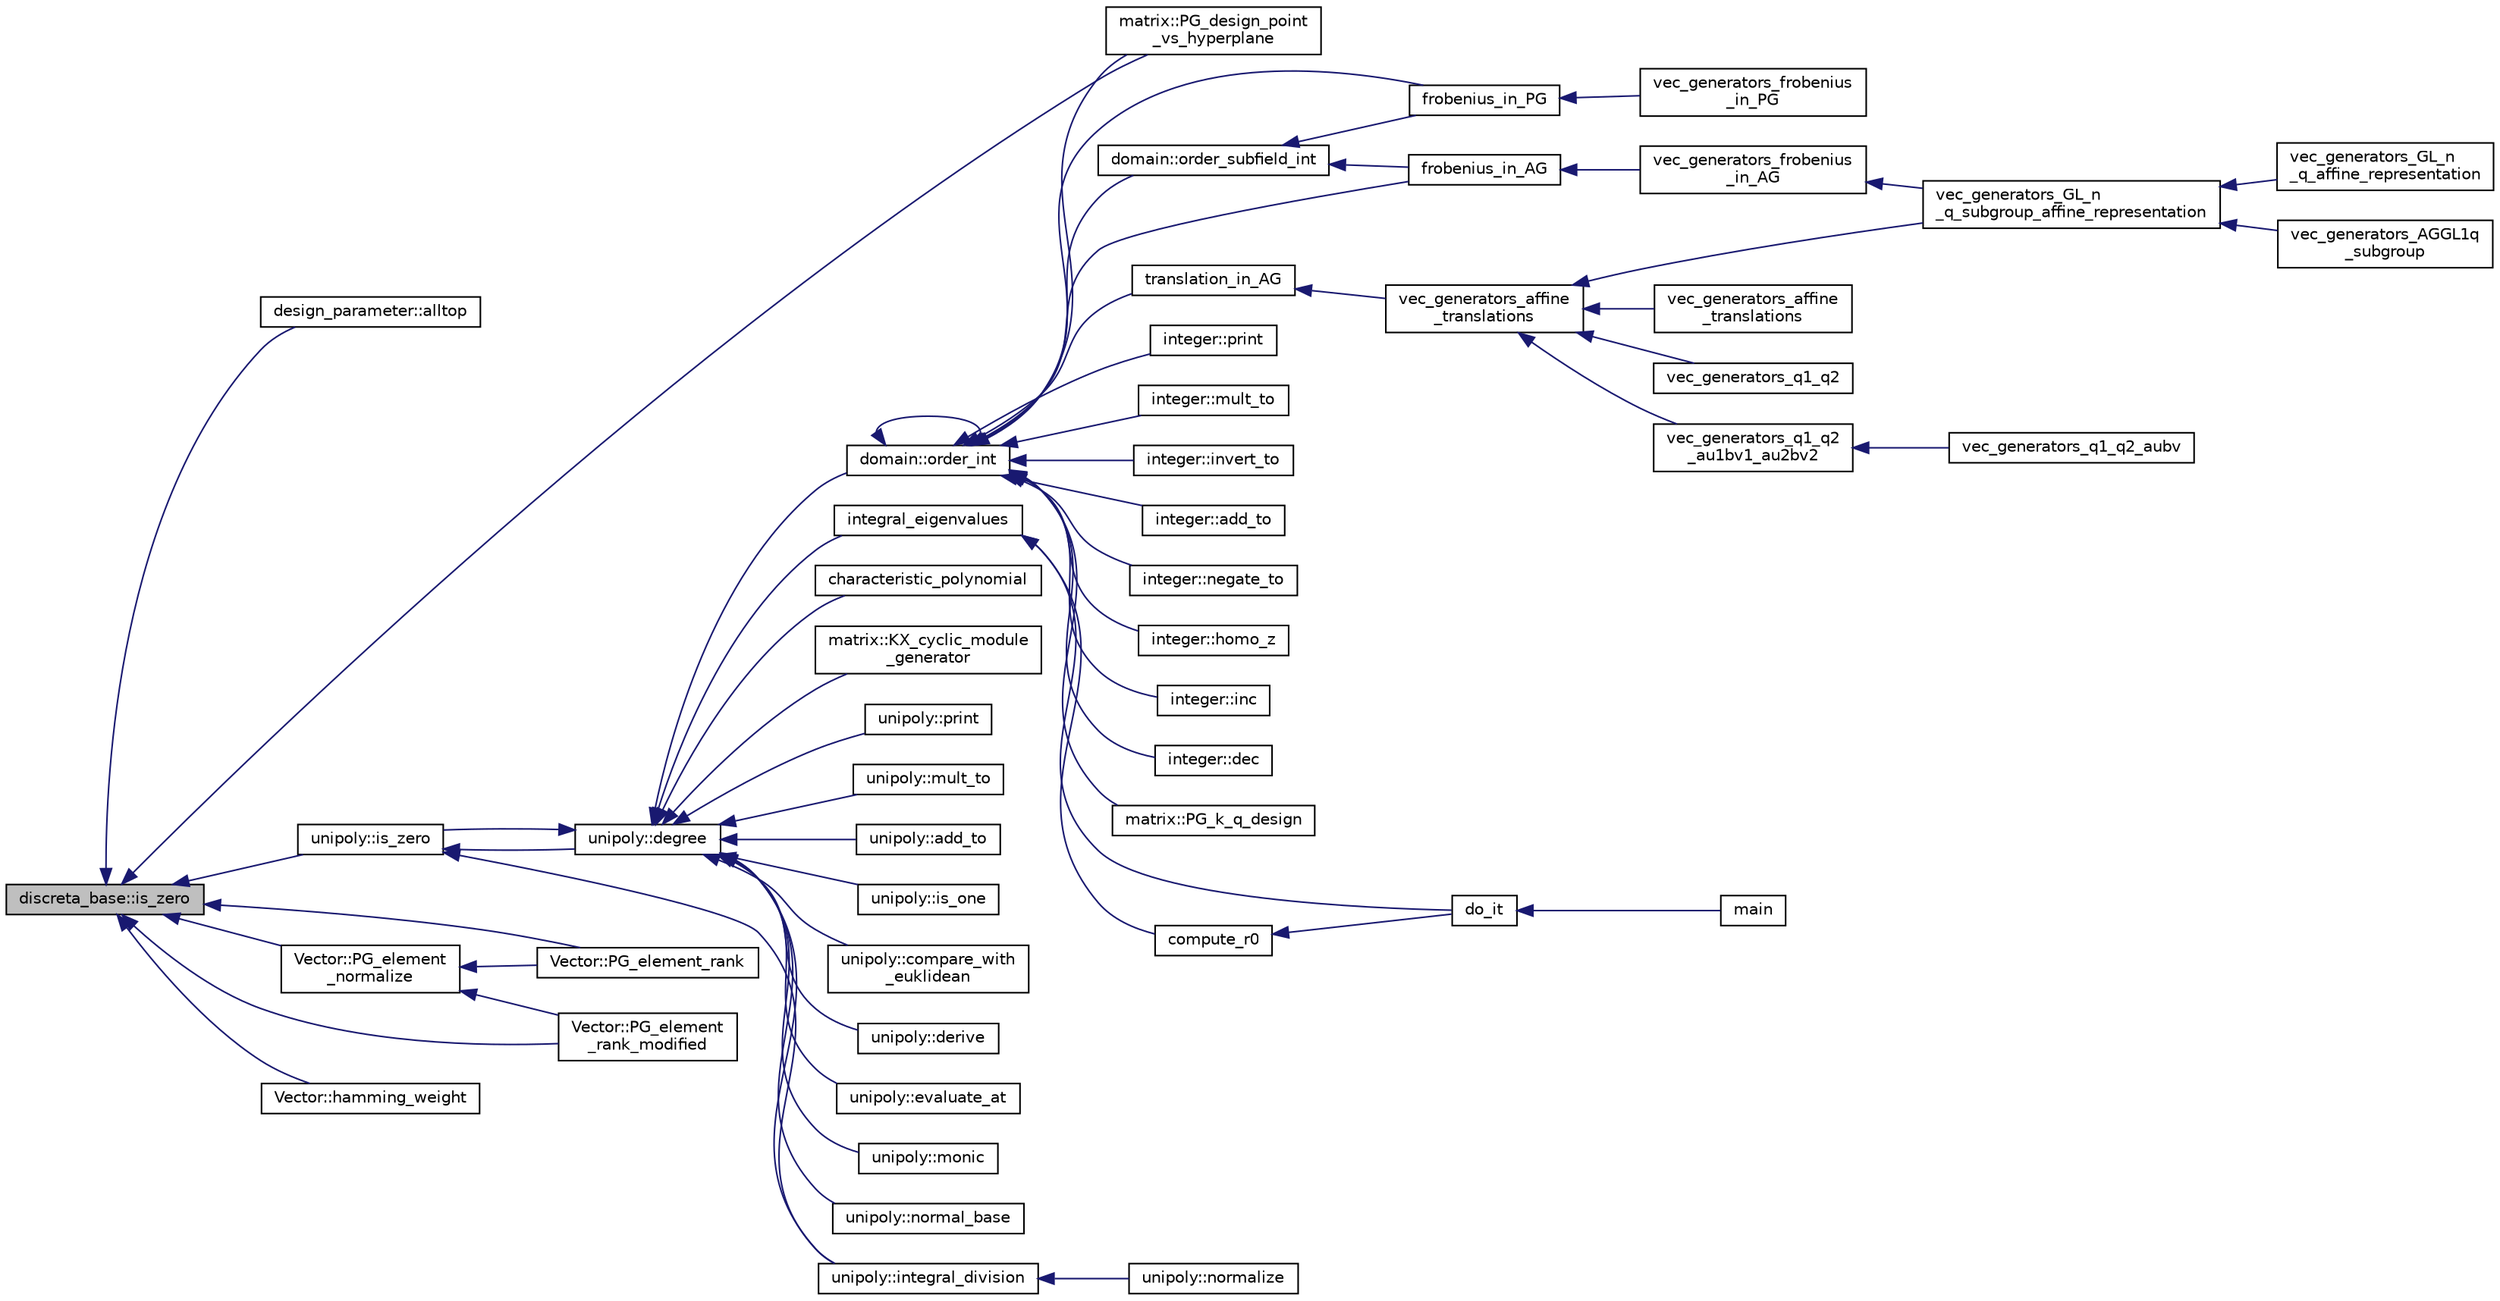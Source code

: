 digraph "discreta_base::is_zero"
{
  edge [fontname="Helvetica",fontsize="10",labelfontname="Helvetica",labelfontsize="10"];
  node [fontname="Helvetica",fontsize="10",shape=record];
  rankdir="LR";
  Node13951 [label="discreta_base::is_zero",height=0.2,width=0.4,color="black", fillcolor="grey75", style="filled", fontcolor="black"];
  Node13951 -> Node13952 [dir="back",color="midnightblue",fontsize="10",style="solid",fontname="Helvetica"];
  Node13952 [label="design_parameter::alltop",height=0.2,width=0.4,color="black", fillcolor="white", style="filled",URL="$da/d94/classdesign__parameter.html#ac91d8a483974702c826889aade83cd5f"];
  Node13951 -> Node13953 [dir="back",color="midnightblue",fontsize="10",style="solid",fontname="Helvetica"];
  Node13953 [label="matrix::PG_design_point\l_vs_hyperplane",height=0.2,width=0.4,color="black", fillcolor="white", style="filled",URL="$d1/d8d/classmatrix.html#adece30f74509652851c31e2d82e141e3"];
  Node13951 -> Node13954 [dir="back",color="midnightblue",fontsize="10",style="solid",fontname="Helvetica"];
  Node13954 [label="unipoly::is_zero",height=0.2,width=0.4,color="black", fillcolor="white", style="filled",URL="$d1/d89/classunipoly.html#a7bff4146466929655bf2bcfd42c682cf"];
  Node13954 -> Node13955 [dir="back",color="midnightblue",fontsize="10",style="solid",fontname="Helvetica"];
  Node13955 [label="unipoly::degree",height=0.2,width=0.4,color="black", fillcolor="white", style="filled",URL="$d1/d89/classunipoly.html#ab2b9692ea17ce32c0c8f2cc246517e37"];
  Node13955 -> Node13956 [dir="back",color="midnightblue",fontsize="10",style="solid",fontname="Helvetica"];
  Node13956 [label="integral_eigenvalues",height=0.2,width=0.4,color="black", fillcolor="white", style="filled",URL="$da/da3/burnside_8_c.html#a004b5f30973c98c5abc8610af6f266ed"];
  Node13956 -> Node13957 [dir="back",color="midnightblue",fontsize="10",style="solid",fontname="Helvetica"];
  Node13957 [label="do_it",height=0.2,width=0.4,color="black", fillcolor="white", style="filled",URL="$da/da3/burnside_8_c.html#a6a1ed4d46bdb13e56112f47f0565c25b"];
  Node13957 -> Node13958 [dir="back",color="midnightblue",fontsize="10",style="solid",fontname="Helvetica"];
  Node13958 [label="main",height=0.2,width=0.4,color="black", fillcolor="white", style="filled",URL="$da/da3/burnside_8_c.html#a3c04138a5bfe5d72780bb7e82a18e627"];
  Node13956 -> Node13959 [dir="back",color="midnightblue",fontsize="10",style="solid",fontname="Helvetica"];
  Node13959 [label="compute_r0",height=0.2,width=0.4,color="black", fillcolor="white", style="filled",URL="$da/da3/burnside_8_c.html#acf24b8619244160b63b3af621a07a877"];
  Node13959 -> Node13957 [dir="back",color="midnightblue",fontsize="10",style="solid",fontname="Helvetica"];
  Node13955 -> Node13960 [dir="back",color="midnightblue",fontsize="10",style="solid",fontname="Helvetica"];
  Node13960 [label="characteristic_polynomial",height=0.2,width=0.4,color="black", fillcolor="white", style="filled",URL="$d2/dfa/draw__colored__graph_8_c.html#a62228dd6db2b90823a89d107af4b5d7a"];
  Node13955 -> Node13961 [dir="back",color="midnightblue",fontsize="10",style="solid",fontname="Helvetica"];
  Node13961 [label="domain::order_int",height=0.2,width=0.4,color="black", fillcolor="white", style="filled",URL="$de/d3b/classdomain.html#aa8dcedfd93e3a8db0069a08b9f0bfff7"];
  Node13961 -> Node13961 [dir="back",color="midnightblue",fontsize="10",style="solid",fontname="Helvetica"];
  Node13961 -> Node13962 [dir="back",color="midnightblue",fontsize="10",style="solid",fontname="Helvetica"];
  Node13962 [label="domain::order_subfield_int",height=0.2,width=0.4,color="black", fillcolor="white", style="filled",URL="$de/d3b/classdomain.html#aca55200b8df1de0873984afa75da5633"];
  Node13962 -> Node13963 [dir="back",color="midnightblue",fontsize="10",style="solid",fontname="Helvetica"];
  Node13963 [label="frobenius_in_PG",height=0.2,width=0.4,color="black", fillcolor="white", style="filled",URL="$d3/d72/global_8_c.html#ab7960431548a3d41bc600a8fa22a7e52"];
  Node13963 -> Node13964 [dir="back",color="midnightblue",fontsize="10",style="solid",fontname="Helvetica"];
  Node13964 [label="vec_generators_frobenius\l_in_PG",height=0.2,width=0.4,color="black", fillcolor="white", style="filled",URL="$d0/dd3/perm__group__gens_8_c.html#a9e10945efd7f35b31fdeb07fa51a86a7"];
  Node13962 -> Node13965 [dir="back",color="midnightblue",fontsize="10",style="solid",fontname="Helvetica"];
  Node13965 [label="frobenius_in_AG",height=0.2,width=0.4,color="black", fillcolor="white", style="filled",URL="$d3/d72/global_8_c.html#a88ab414b01bb677c3814503be20c7e43"];
  Node13965 -> Node13966 [dir="back",color="midnightblue",fontsize="10",style="solid",fontname="Helvetica"];
  Node13966 [label="vec_generators_frobenius\l_in_AG",height=0.2,width=0.4,color="black", fillcolor="white", style="filled",URL="$d0/dd3/perm__group__gens_8_c.html#aa7e25c62e5735b9785e9dfa02413cbab"];
  Node13966 -> Node13967 [dir="back",color="midnightblue",fontsize="10",style="solid",fontname="Helvetica"];
  Node13967 [label="vec_generators_GL_n\l_q_subgroup_affine_representation",height=0.2,width=0.4,color="black", fillcolor="white", style="filled",URL="$d0/dd3/perm__group__gens_8_c.html#adc1a2bfe52c3047a066884771aa01321"];
  Node13967 -> Node13968 [dir="back",color="midnightblue",fontsize="10",style="solid",fontname="Helvetica"];
  Node13968 [label="vec_generators_GL_n\l_q_affine_representation",height=0.2,width=0.4,color="black", fillcolor="white", style="filled",URL="$d0/dd3/perm__group__gens_8_c.html#a689108f410f773f0681e21a864097f16"];
  Node13967 -> Node13969 [dir="back",color="midnightblue",fontsize="10",style="solid",fontname="Helvetica"];
  Node13969 [label="vec_generators_AGGL1q\l_subgroup",height=0.2,width=0.4,color="black", fillcolor="white", style="filled",URL="$d0/dd3/perm__group__gens_8_c.html#a93659c1c7a668dd6adf9f217c608e1f1"];
  Node13961 -> Node13963 [dir="back",color="midnightblue",fontsize="10",style="solid",fontname="Helvetica"];
  Node13961 -> Node13965 [dir="back",color="midnightblue",fontsize="10",style="solid",fontname="Helvetica"];
  Node13961 -> Node13970 [dir="back",color="midnightblue",fontsize="10",style="solid",fontname="Helvetica"];
  Node13970 [label="translation_in_AG",height=0.2,width=0.4,color="black", fillcolor="white", style="filled",URL="$d3/d72/global_8_c.html#ac805a17cf57e334b24457fab41a7da4d"];
  Node13970 -> Node13971 [dir="back",color="midnightblue",fontsize="10",style="solid",fontname="Helvetica"];
  Node13971 [label="vec_generators_affine\l_translations",height=0.2,width=0.4,color="black", fillcolor="white", style="filled",URL="$d0/dd3/perm__group__gens_8_c.html#a7823a00ce1bf9cd69d1f9543e594e0e6"];
  Node13971 -> Node13972 [dir="back",color="midnightblue",fontsize="10",style="solid",fontname="Helvetica"];
  Node13972 [label="vec_generators_affine\l_translations",height=0.2,width=0.4,color="black", fillcolor="white", style="filled",URL="$d0/dd3/perm__group__gens_8_c.html#ac4f5e1074cf38552f67cd4ed6deba6ea"];
  Node13971 -> Node13967 [dir="back",color="midnightblue",fontsize="10",style="solid",fontname="Helvetica"];
  Node13971 -> Node13973 [dir="back",color="midnightblue",fontsize="10",style="solid",fontname="Helvetica"];
  Node13973 [label="vec_generators_q1_q2",height=0.2,width=0.4,color="black", fillcolor="white", style="filled",URL="$d0/dd3/perm__group__gens_8_c.html#ac70761795da8630f4939bc3e00707d79"];
  Node13971 -> Node13974 [dir="back",color="midnightblue",fontsize="10",style="solid",fontname="Helvetica"];
  Node13974 [label="vec_generators_q1_q2\l_au1bv1_au2bv2",height=0.2,width=0.4,color="black", fillcolor="white", style="filled",URL="$d0/dd3/perm__group__gens_8_c.html#aee37285cfb5987a4fc1f5c7580865175"];
  Node13974 -> Node13975 [dir="back",color="midnightblue",fontsize="10",style="solid",fontname="Helvetica"];
  Node13975 [label="vec_generators_q1_q2_aubv",height=0.2,width=0.4,color="black", fillcolor="white", style="filled",URL="$d0/dd3/perm__group__gens_8_c.html#a0b5ce8828dd8a35cbfec4450f0d76edc"];
  Node13961 -> Node13976 [dir="back",color="midnightblue",fontsize="10",style="solid",fontname="Helvetica"];
  Node13976 [label="integer::print",height=0.2,width=0.4,color="black", fillcolor="white", style="filled",URL="$d0/de5/classinteger.html#a8aef91d98e8edc8d895c1d6cfc35677b"];
  Node13961 -> Node13977 [dir="back",color="midnightblue",fontsize="10",style="solid",fontname="Helvetica"];
  Node13977 [label="integer::mult_to",height=0.2,width=0.4,color="black", fillcolor="white", style="filled",URL="$d0/de5/classinteger.html#a7f4f072c0d9c6b15660d80e81496dffc"];
  Node13961 -> Node13978 [dir="back",color="midnightblue",fontsize="10",style="solid",fontname="Helvetica"];
  Node13978 [label="integer::invert_to",height=0.2,width=0.4,color="black", fillcolor="white", style="filled",URL="$d0/de5/classinteger.html#a9a991b285677b99b4879034e31648b7a"];
  Node13961 -> Node13979 [dir="back",color="midnightblue",fontsize="10",style="solid",fontname="Helvetica"];
  Node13979 [label="integer::add_to",height=0.2,width=0.4,color="black", fillcolor="white", style="filled",URL="$d0/de5/classinteger.html#a3f6fe19fe4f2948364b1e75a6dfec47f"];
  Node13961 -> Node13980 [dir="back",color="midnightblue",fontsize="10",style="solid",fontname="Helvetica"];
  Node13980 [label="integer::negate_to",height=0.2,width=0.4,color="black", fillcolor="white", style="filled",URL="$d0/de5/classinteger.html#a1da2bd683bdef336057ef2b84d4b3978"];
  Node13961 -> Node13981 [dir="back",color="midnightblue",fontsize="10",style="solid",fontname="Helvetica"];
  Node13981 [label="integer::homo_z",height=0.2,width=0.4,color="black", fillcolor="white", style="filled",URL="$d0/de5/classinteger.html#ab975244fc25d0a9b3d4ef5104e3fcd24"];
  Node13961 -> Node13982 [dir="back",color="midnightblue",fontsize="10",style="solid",fontname="Helvetica"];
  Node13982 [label="integer::inc",height=0.2,width=0.4,color="black", fillcolor="white", style="filled",URL="$d0/de5/classinteger.html#a2fd161f380ea688219131ba9a8429509"];
  Node13961 -> Node13983 [dir="back",color="midnightblue",fontsize="10",style="solid",fontname="Helvetica"];
  Node13983 [label="integer::dec",height=0.2,width=0.4,color="black", fillcolor="white", style="filled",URL="$d0/de5/classinteger.html#a6b744350afb55f82d25e55bb6b1027b2"];
  Node13961 -> Node13953 [dir="back",color="midnightblue",fontsize="10",style="solid",fontname="Helvetica"];
  Node13961 -> Node13984 [dir="back",color="midnightblue",fontsize="10",style="solid",fontname="Helvetica"];
  Node13984 [label="matrix::PG_k_q_design",height=0.2,width=0.4,color="black", fillcolor="white", style="filled",URL="$d1/d8d/classmatrix.html#ae05463d97ecc8ea3654c45a399b872e2"];
  Node13955 -> Node13985 [dir="back",color="midnightblue",fontsize="10",style="solid",fontname="Helvetica"];
  Node13985 [label="matrix::KX_cyclic_module\l_generator",height=0.2,width=0.4,color="black", fillcolor="white", style="filled",URL="$d1/d8d/classmatrix.html#ace9dbe1f348d6fa63d1005e8f601897b"];
  Node13955 -> Node13986 [dir="back",color="midnightblue",fontsize="10",style="solid",fontname="Helvetica"];
  Node13986 [label="unipoly::print",height=0.2,width=0.4,color="black", fillcolor="white", style="filled",URL="$d1/d89/classunipoly.html#a9dc0d295bea73d0c20562149f250cd97"];
  Node13955 -> Node13987 [dir="back",color="midnightblue",fontsize="10",style="solid",fontname="Helvetica"];
  Node13987 [label="unipoly::mult_to",height=0.2,width=0.4,color="black", fillcolor="white", style="filled",URL="$d1/d89/classunipoly.html#a95bf7f347a5630f0d3f9737ffe22a341"];
  Node13955 -> Node13988 [dir="back",color="midnightblue",fontsize="10",style="solid",fontname="Helvetica"];
  Node13988 [label="unipoly::add_to",height=0.2,width=0.4,color="black", fillcolor="white", style="filled",URL="$d1/d89/classunipoly.html#abebdaf912a2b0e7c27470f4191d0e180"];
  Node13955 -> Node13989 [dir="back",color="midnightblue",fontsize="10",style="solid",fontname="Helvetica"];
  Node13989 [label="unipoly::is_one",height=0.2,width=0.4,color="black", fillcolor="white", style="filled",URL="$d1/d89/classunipoly.html#a1840dc8eb1a17b1764b108c96299738d"];
  Node13955 -> Node13954 [dir="back",color="midnightblue",fontsize="10",style="solid",fontname="Helvetica"];
  Node13955 -> Node13990 [dir="back",color="midnightblue",fontsize="10",style="solid",fontname="Helvetica"];
  Node13990 [label="unipoly::compare_with\l_euklidean",height=0.2,width=0.4,color="black", fillcolor="white", style="filled",URL="$d1/d89/classunipoly.html#ae51f546d1fadd05e03bc71df1aa57d64"];
  Node13955 -> Node13991 [dir="back",color="midnightblue",fontsize="10",style="solid",fontname="Helvetica"];
  Node13991 [label="unipoly::integral_division",height=0.2,width=0.4,color="black", fillcolor="white", style="filled",URL="$d1/d89/classunipoly.html#aeb794e4d6b10709ed6be7dae9826d705"];
  Node13991 -> Node13992 [dir="back",color="midnightblue",fontsize="10",style="solid",fontname="Helvetica"];
  Node13992 [label="unipoly::normalize",height=0.2,width=0.4,color="black", fillcolor="white", style="filled",URL="$d1/d89/classunipoly.html#a1fdf6f2da235edcf45fca433dea19370"];
  Node13955 -> Node13993 [dir="back",color="midnightblue",fontsize="10",style="solid",fontname="Helvetica"];
  Node13993 [label="unipoly::derive",height=0.2,width=0.4,color="black", fillcolor="white", style="filled",URL="$d1/d89/classunipoly.html#a52ae2730113a41ba434aa33d242ad2ae"];
  Node13955 -> Node13994 [dir="back",color="midnightblue",fontsize="10",style="solid",fontname="Helvetica"];
  Node13994 [label="unipoly::evaluate_at",height=0.2,width=0.4,color="black", fillcolor="white", style="filled",URL="$d1/d89/classunipoly.html#afb8c65d96c3c1afeb1e14120bd5942b8"];
  Node13955 -> Node13995 [dir="back",color="midnightblue",fontsize="10",style="solid",fontname="Helvetica"];
  Node13995 [label="unipoly::monic",height=0.2,width=0.4,color="black", fillcolor="white", style="filled",URL="$d1/d89/classunipoly.html#a44fd80fcd3b9dc5b3d9f915761a8082d"];
  Node13955 -> Node13996 [dir="back",color="midnightblue",fontsize="10",style="solid",fontname="Helvetica"];
  Node13996 [label="unipoly::normal_base",height=0.2,width=0.4,color="black", fillcolor="white", style="filled",URL="$d1/d89/classunipoly.html#a38f30f53df7f4ff1506f2b41666ff39e"];
  Node13954 -> Node13991 [dir="back",color="midnightblue",fontsize="10",style="solid",fontname="Helvetica"];
  Node13951 -> Node13997 [dir="back",color="midnightblue",fontsize="10",style="solid",fontname="Helvetica"];
  Node13997 [label="Vector::PG_element\l_normalize",height=0.2,width=0.4,color="black", fillcolor="white", style="filled",URL="$d5/db2/class_vector.html#a8cca2f9cb0336c06d2ab0b6f835ceb82"];
  Node13997 -> Node13998 [dir="back",color="midnightblue",fontsize="10",style="solid",fontname="Helvetica"];
  Node13998 [label="Vector::PG_element_rank",height=0.2,width=0.4,color="black", fillcolor="white", style="filled",URL="$d5/db2/class_vector.html#a0dedd5c9b487e5160589e2b312091246"];
  Node13997 -> Node13999 [dir="back",color="midnightblue",fontsize="10",style="solid",fontname="Helvetica"];
  Node13999 [label="Vector::PG_element\l_rank_modified",height=0.2,width=0.4,color="black", fillcolor="white", style="filled",URL="$d5/db2/class_vector.html#a7d29be1c56b7eb6711b79a25c1755290"];
  Node13951 -> Node13998 [dir="back",color="midnightblue",fontsize="10",style="solid",fontname="Helvetica"];
  Node13951 -> Node13999 [dir="back",color="midnightblue",fontsize="10",style="solid",fontname="Helvetica"];
  Node13951 -> Node14000 [dir="back",color="midnightblue",fontsize="10",style="solid",fontname="Helvetica"];
  Node14000 [label="Vector::hamming_weight",height=0.2,width=0.4,color="black", fillcolor="white", style="filled",URL="$d5/db2/class_vector.html#a53a1b391aad5db6fe6af3b67781f87cf"];
}
